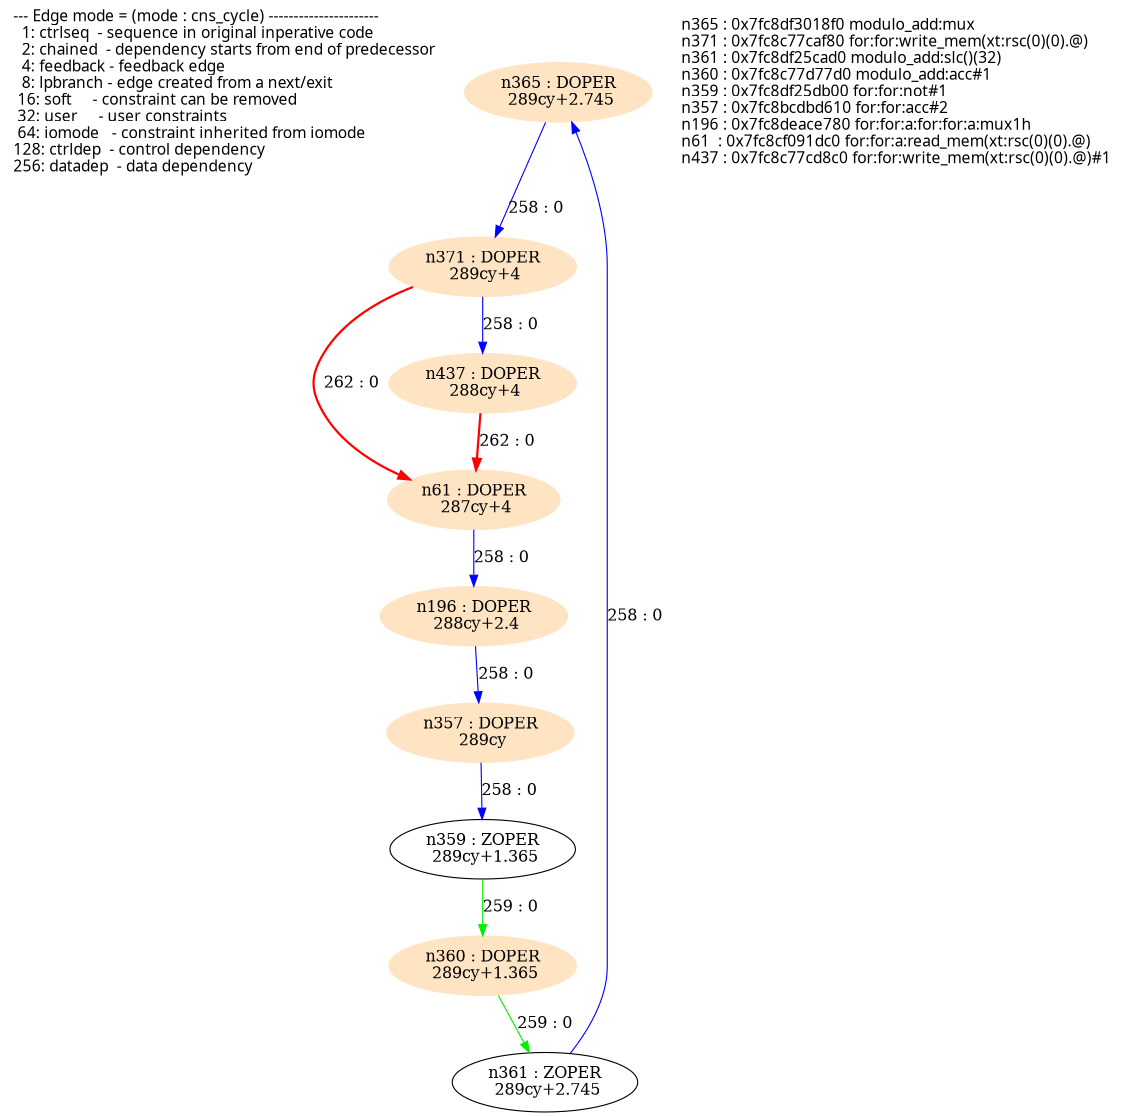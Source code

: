 digraph G {
  size="7.5,10"; center=true; ratio=auto;
  m1[fontname=Fixed,labeljust=left,label="--- Edge mode = (mode : cns_cycle) ----------------------\l  1: ctrlseq  - sequence in original inperative code     \l  2: chained  - dependency starts from end of predecessor\l  4: feedback - feedback edge                            \l  8: lpbranch - edge created from a next/exit            \l 16: soft     - constraint can be removed                \l 32: user     - user constraints                         \l 64: iomode   - constraint inherited from iomode         \l128: ctrldep  - control dependency                       \l256: datadep  - data dependency                          \l",shape=none];
  n365[label="n365 : DOPER\n 289cy+2.745\n",shape=ellipse,style=filled,color=bisque];
  n371[label="n371 : DOPER\n 289cy+4\n",shape=ellipse,style=filled,color=bisque];
  n361[label="n361 : ZOPER\n 289cy+2.745\n",shape=ellipse];
  n360[label="n360 : DOPER\n 289cy+1.365\n",shape=ellipse,style=filled,color=bisque];
  n359[label="n359 : ZOPER\n 289cy+1.365\n",shape=ellipse];
  n357[label="n357 : DOPER\n 289cy\n",shape=ellipse,style=filled,color=bisque];
  n196[label="n196 : DOPER\n 288cy+2.4\n",shape=ellipse,style=filled,color=bisque];
  n61[label="n61 : DOPER\n 287cy+4\n",shape=ellipse,style=filled,color=bisque];
  n437[label="n437 : DOPER\n 288cy+4\n",shape=ellipse,style=filled,color=bisque];
  m2[fontname=Fixed,labeljust=left,label="n365 : 0x7fc8df3018f0 modulo_add:mux\ln371 : 0x7fc8c77caf80 for:for:write_mem(xt:rsc(0)(0).@)\ln361 : 0x7fc8df25cad0 modulo_add:slc()(32)\ln360 : 0x7fc8c77d77d0 modulo_add:acc#1\ln359 : 0x7fc8df25db00 for:for:not#1\ln357 : 0x7fc8bcdbd610 for:for:acc#2\ln196 : 0x7fc8deace780 for:for:a:for:for:a:mux1h\ln61  : 0x7fc8cf091dc0 for:for:a:read_mem(xt:rsc(0)(0).@)\ln437 : 0x7fc8c77cd8c0 for:for:write_mem(xt:rsc(0)(0).@)#1\l",shape=none];
  n365 -> n371[label="258 : 0",color=blue];
  n361 -> n365[label="258 : 0",color=blue];
  n360 -> n361[label="259 : 0",color=green2];
  n359 -> n360[label="259 : 0",color=green2];
  n357 -> n359[label="258 : 0",color=blue];
  n196 -> n357[label="258 : 0",color=blue];
  n61 -> n196[label="258 : 0",color=blue];
  n437 -> n61[label="262 : 0",color=red, style=bold];
  n371 -> n437[label="258 : 0",color=blue];
  n371 -> n61[label="262 : 0",color=red, style=bold];
}

